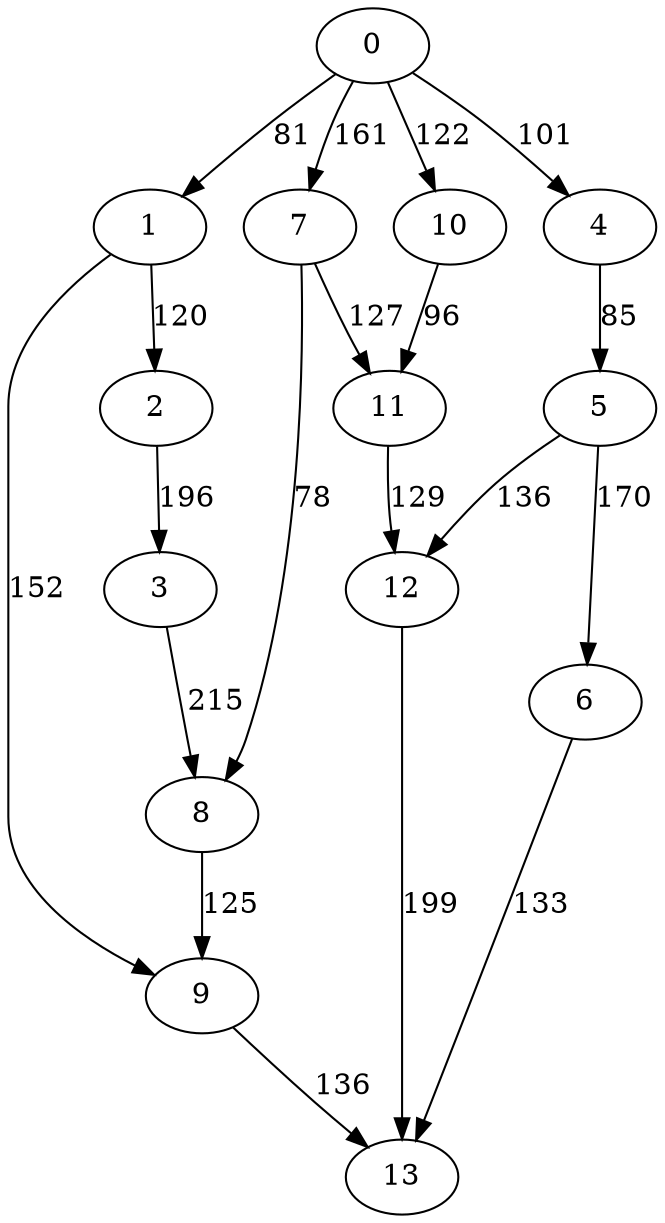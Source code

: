 digraph t10p4r7_18 {
0 -> 1 [ label = 81 ];
0 -> 4 [ label = 101 ];
0 -> 7 [ label = 161 ];
0 -> 10 [ label = 122 ];
1 -> 2 [ label = 120 ];
1 -> 9 [ label = 152 ];
2 -> 3 [ label = 196 ];
3 -> 8 [ label = 215 ];
4 -> 5 [ label = 85 ];
5 -> 6 [ label = 170 ];
5 -> 12 [ label = 136 ];
6 -> 13 [ label = 133 ];
7 -> 8 [ label = 78 ];
7 -> 11 [ label = 127 ];
8 -> 9 [ label = 125 ];
9 -> 13 [ label = 136 ];
10 -> 11 [ label = 96 ];
11 -> 12 [ label = 129 ];
12 -> 13 [ label = 199 ];
 }

